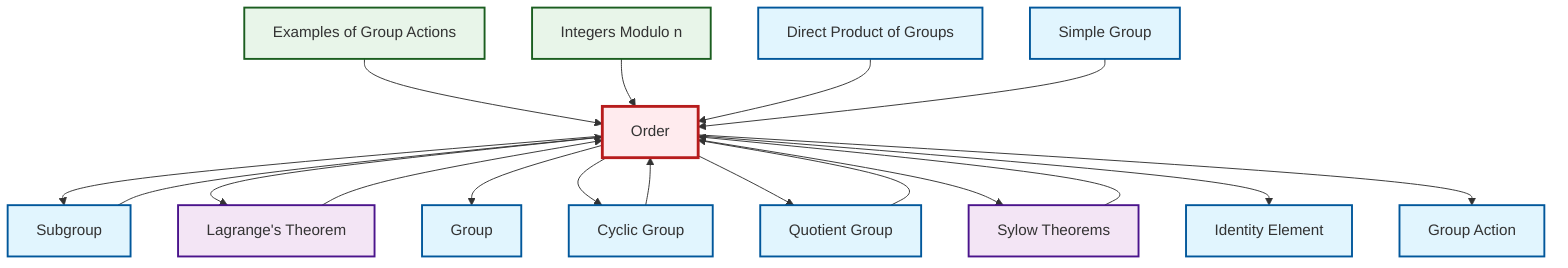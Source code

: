 graph TD
    classDef definition fill:#e1f5fe,stroke:#01579b,stroke-width:2px
    classDef theorem fill:#f3e5f5,stroke:#4a148c,stroke-width:2px
    classDef axiom fill:#fff3e0,stroke:#e65100,stroke-width:2px
    classDef example fill:#e8f5e9,stroke:#1b5e20,stroke-width:2px
    classDef current fill:#ffebee,stroke:#b71c1c,stroke-width:3px
    def-group["Group"]:::definition
    def-simple-group["Simple Group"]:::definition
    def-direct-product["Direct Product of Groups"]:::definition
    def-identity-element["Identity Element"]:::definition
    ex-group-action-examples["Examples of Group Actions"]:::example
    ex-quotient-integers-mod-n["Integers Modulo n"]:::example
    thm-sylow["Sylow Theorems"]:::theorem
    def-cyclic-group["Cyclic Group"]:::definition
    def-subgroup["Subgroup"]:::definition
    def-quotient-group["Quotient Group"]:::definition
    def-group-action["Group Action"]:::definition
    thm-lagrange["Lagrange's Theorem"]:::theorem
    def-order["Order"]:::definition
    def-order --> def-subgroup
    ex-group-action-examples --> def-order
    thm-sylow --> def-order
    thm-lagrange --> def-order
    def-order --> thm-lagrange
    ex-quotient-integers-mod-n --> def-order
    def-direct-product --> def-order
    def-order --> def-group
    def-simple-group --> def-order
    def-order --> def-cyclic-group
    def-order --> def-quotient-group
    def-order --> thm-sylow
    def-order --> def-identity-element
    def-subgroup --> def-order
    def-order --> def-group-action
    def-quotient-group --> def-order
    def-cyclic-group --> def-order
    class def-order current